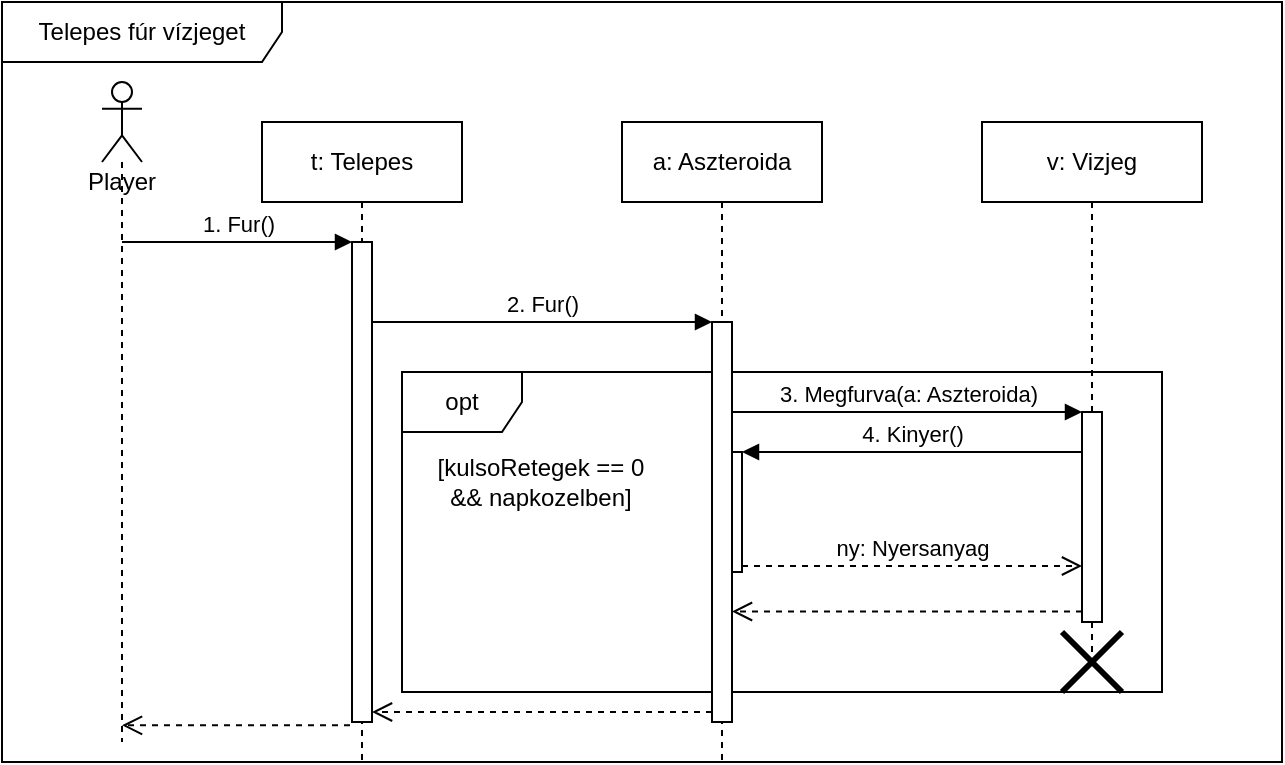 <mxfile version="14.4.4" type="github" pages="3">
  <diagram name="vizjeg" id="13e1069c-82ec-6db2-03f1-153e76fe0fe0">
    <mxGraphModel dx="1031" dy="641" grid="1" gridSize="10" guides="1" tooltips="1" connect="1" arrows="1" fold="1" page="1" pageScale="1" pageWidth="1100" pageHeight="850" background="#ffffff" math="0" shadow="0">
      <root>
        <mxCell id="0" />
        <mxCell id="1" parent="0" />
        <mxCell id="8bqFY7UUH3lUDRtA-rW4-1" value="Telepes fúr vízjeget" style="shape=umlFrame;whiteSpace=wrap;html=1;width=140;height=30;" parent="1" vertex="1">
          <mxGeometry x="90" y="170" width="640" height="380" as="geometry" />
        </mxCell>
        <mxCell id="2EFi5b2AVPdqqkM5yJUt-1" value="" style="group" vertex="1" connectable="0" parent="1">
          <mxGeometry x="290" y="355" width="380" height="160" as="geometry" />
        </mxCell>
        <mxCell id="8bqFY7UUH3lUDRtA-rW4-2" value="opt" style="shape=umlFrame;whiteSpace=wrap;html=1;" parent="2EFi5b2AVPdqqkM5yJUt-1" vertex="1">
          <mxGeometry width="380" height="160" as="geometry" />
        </mxCell>
        <mxCell id="8bqFY7UUH3lUDRtA-rW4-14" value="[kulsoRetegek == 0 &amp;amp;&amp;amp; napkozelben]" style="text;html=1;strokeColor=none;fillColor=none;align=center;verticalAlign=middle;whiteSpace=wrap;rounded=0;" parent="2EFi5b2AVPdqqkM5yJUt-1" vertex="1">
          <mxGeometry x="10" y="40" width="119.429" height="30" as="geometry" />
        </mxCell>
        <mxCell id="2EFi5b2AVPdqqkM5yJUt-6" value="" style="html=1;points=[];perimeter=orthogonalPerimeter;" vertex="1" parent="2EFi5b2AVPdqqkM5yJUt-1">
          <mxGeometry x="160" y="40" width="10" height="60" as="geometry" />
        </mxCell>
        <mxCell id="8bqFY7UUH3lUDRtA-rW4-3" value="t: Telepes" style="shape=umlLifeline;perimeter=lifelinePerimeter;whiteSpace=wrap;html=1;container=1;collapsible=0;recursiveResize=0;outlineConnect=0;" parent="1" vertex="1">
          <mxGeometry x="220" y="230" width="100" height="320" as="geometry" />
        </mxCell>
        <mxCell id="8bqFY7UUH3lUDRtA-rW4-4" value="" style="html=1;points=[];perimeter=orthogonalPerimeter;" parent="8bqFY7UUH3lUDRtA-rW4-3" vertex="1">
          <mxGeometry x="45" y="60" width="10" height="240" as="geometry" />
        </mxCell>
        <mxCell id="8bqFY7UUH3lUDRtA-rW4-5" value="1. Fur()" style="html=1;verticalAlign=bottom;endArrow=block;entryX=0;entryY=0;" parent="8bqFY7UUH3lUDRtA-rW4-3" target="8bqFY7UUH3lUDRtA-rW4-4" edge="1">
          <mxGeometry relative="1" as="geometry">
            <mxPoint x="-70" y="60" as="sourcePoint" />
          </mxGeometry>
        </mxCell>
        <mxCell id="8bqFY7UUH3lUDRtA-rW4-6" value="a: Aszteroida" style="shape=umlLifeline;perimeter=lifelinePerimeter;whiteSpace=wrap;html=1;container=1;collapsible=0;recursiveResize=0;outlineConnect=0;" parent="1" vertex="1">
          <mxGeometry x="400" y="230" width="100" height="320" as="geometry" />
        </mxCell>
        <mxCell id="8bqFY7UUH3lUDRtA-rW4-7" value="" style="html=1;points=[];perimeter=orthogonalPerimeter;" parent="8bqFY7UUH3lUDRtA-rW4-6" vertex="1">
          <mxGeometry x="45" y="100" width="10" height="200" as="geometry" />
        </mxCell>
        <mxCell id="8bqFY7UUH3lUDRtA-rW4-8" value="2. Fur()" style="html=1;verticalAlign=bottom;endArrow=block;entryX=0;entryY=0;" parent="1" source="8bqFY7UUH3lUDRtA-rW4-4" target="8bqFY7UUH3lUDRtA-rW4-7" edge="1">
          <mxGeometry relative="1" as="geometry">
            <mxPoint x="275" y="480" as="sourcePoint" />
          </mxGeometry>
        </mxCell>
        <mxCell id="8bqFY7UUH3lUDRtA-rW4-9" value="" style="html=1;verticalAlign=bottom;endArrow=open;dashed=1;endSize=8;exitX=0;exitY=0.975;exitDx=0;exitDy=0;exitPerimeter=0;" parent="1" source="8bqFY7UUH3lUDRtA-rW4-7" target="8bqFY7UUH3lUDRtA-rW4-4" edge="1">
          <mxGeometry x="0.022" y="54" relative="1" as="geometry">
            <mxPoint x="270" y="576" as="targetPoint" />
            <mxPoint as="offset" />
          </mxGeometry>
        </mxCell>
        <mxCell id="8bqFY7UUH3lUDRtA-rW4-10" value="v: Vizjeg" style="shape=umlLifeline;perimeter=lifelinePerimeter;whiteSpace=wrap;html=1;container=1;collapsible=0;recursiveResize=0;outlineConnect=0;" parent="1" vertex="1">
          <mxGeometry x="580" y="230" width="110" height="270" as="geometry" />
        </mxCell>
        <mxCell id="8bqFY7UUH3lUDRtA-rW4-11" value="" style="html=1;points=[];perimeter=orthogonalPerimeter;" parent="8bqFY7UUH3lUDRtA-rW4-10" vertex="1">
          <mxGeometry x="50" y="145" width="10" height="105" as="geometry" />
        </mxCell>
        <mxCell id="2EFi5b2AVPdqqkM5yJUt-9" value="" style="shape=umlDestroy;whiteSpace=wrap;html=1;strokeWidth=3;" vertex="1" parent="8bqFY7UUH3lUDRtA-rW4-10">
          <mxGeometry x="40" y="255" width="30" height="30" as="geometry" />
        </mxCell>
        <mxCell id="8bqFY7UUH3lUDRtA-rW4-12" value="3. Megfurva(a: Aszteroida)" style="html=1;verticalAlign=bottom;endArrow=block;entryX=0;entryY=0;" parent="1" source="8bqFY7UUH3lUDRtA-rW4-7" target="8bqFY7UUH3lUDRtA-rW4-11" edge="1">
          <mxGeometry relative="1" as="geometry">
            <mxPoint x="529.5" y="510" as="sourcePoint" />
          </mxGeometry>
        </mxCell>
        <mxCell id="8bqFY7UUH3lUDRtA-rW4-13" value="" style="html=1;verticalAlign=bottom;endArrow=open;dashed=1;endSize=8;exitX=0;exitY=0.95;" parent="1" source="8bqFY7UUH3lUDRtA-rW4-11" target="8bqFY7UUH3lUDRtA-rW4-7" edge="1">
          <mxGeometry x="-0.093" y="52" relative="1" as="geometry">
            <mxPoint x="530" y="547" as="targetPoint" />
            <mxPoint as="offset" />
          </mxGeometry>
        </mxCell>
        <mxCell id="8bqFY7UUH3lUDRtA-rW4-15" value="Player" style="shape=umlLifeline;participant=umlActor;perimeter=lifelinePerimeter;whiteSpace=wrap;html=1;container=1;collapsible=0;recursiveResize=0;verticalAlign=top;spacingTop=36;outlineConnect=0;" parent="1" vertex="1">
          <mxGeometry x="140" y="210" width="20" height="330" as="geometry" />
        </mxCell>
        <mxCell id="8bqFY7UUH3lUDRtA-rW4-16" value="" style="html=1;verticalAlign=bottom;endArrow=open;dashed=1;endSize=8;exitX=-0.1;exitY=1.007;exitDx=0;exitDy=0;exitPerimeter=0;" parent="1" source="8bqFY7UUH3lUDRtA-rW4-4" target="8bqFY7UUH3lUDRtA-rW4-15" edge="1">
          <mxGeometry x="0.236" y="77" relative="1" as="geometry">
            <mxPoint x="140" y="490" as="targetPoint" />
            <mxPoint as="offset" />
            <mxPoint x="274" y="700" as="sourcePoint" />
            <Array as="points" />
          </mxGeometry>
        </mxCell>
        <mxCell id="2EFi5b2AVPdqqkM5yJUt-7" value="4. Kinyer()" style="html=1;verticalAlign=bottom;endArrow=block;entryX=1;entryY=0;" edge="1" target="2EFi5b2AVPdqqkM5yJUt-6" parent="1" source="8bqFY7UUH3lUDRtA-rW4-11">
          <mxGeometry relative="1" as="geometry">
            <mxPoint x="520" y="395" as="sourcePoint" />
          </mxGeometry>
        </mxCell>
        <mxCell id="2EFi5b2AVPdqqkM5yJUt-8" value="ny: Nyersanyag" style="html=1;verticalAlign=bottom;endArrow=open;dashed=1;endSize=8;exitX=1;exitY=0.95;" edge="1" source="2EFi5b2AVPdqqkM5yJUt-6" parent="1" target="8bqFY7UUH3lUDRtA-rW4-11">
          <mxGeometry relative="1" as="geometry">
            <mxPoint x="520" y="452" as="targetPoint" />
          </mxGeometry>
        </mxCell>
      </root>
    </mxGraphModel>
  </diagram>
  <diagram id="LYxVntFBDKWVJXlRVGpD" name="urán">
    <mxGraphModel dx="1235" dy="769" grid="1" gridSize="10" guides="1" tooltips="1" connect="1" arrows="1" fold="1" page="1" pageScale="1" pageWidth="1169" pageHeight="827" math="0" shadow="0">
      <root>
        <mxCell id="jmFCy8ng7Hv5kdzz33bZ-0" />
        <mxCell id="jmFCy8ng7Hv5kdzz33bZ-1" parent="jmFCy8ng7Hv5kdzz33bZ-0" />
        <mxCell id="zxYIpDab9cN8d_UvFNXW-0" value="Telepes fúr uránt" style="shape=umlFrame;whiteSpace=wrap;html=1;width=140;height=30;" vertex="1" parent="jmFCy8ng7Hv5kdzz33bZ-1">
          <mxGeometry y="170" width="1160" height="380" as="geometry" />
        </mxCell>
        <mxCell id="xoxjQeqoe-xvJH09MFXl-0" value="" style="group" vertex="1" connectable="0" parent="jmFCy8ng7Hv5kdzz33bZ-1">
          <mxGeometry x="150" y="355" width="350" height="175" as="geometry" />
        </mxCell>
        <mxCell id="zxYIpDab9cN8d_UvFNXW-1" value="opt" style="shape=umlFrame;whiteSpace=wrap;html=1;" vertex="1" parent="xoxjQeqoe-xvJH09MFXl-0">
          <mxGeometry width="350" height="175" as="geometry" />
        </mxCell>
        <mxCell id="zxYIpDab9cN8d_UvFNXW-13" value="[kulsoRetegek == 0 &amp;amp;&amp;amp; napkozelben]" style="text;html=1;strokeColor=none;fillColor=none;align=center;verticalAlign=middle;whiteSpace=wrap;rounded=0;" vertex="1" parent="xoxjQeqoe-xvJH09MFXl-0">
          <mxGeometry x="10" y="37.121" width="110" height="50" as="geometry" />
        </mxCell>
        <mxCell id="xoxjQeqoe-xvJH09MFXl-1" value="" style="html=1;points=[];perimeter=orthogonalPerimeter;" vertex="1" parent="xoxjQeqoe-xvJH09MFXl-0">
          <mxGeometry x="130" y="45" width="10" height="105" as="geometry" />
        </mxCell>
        <mxCell id="zxYIpDab9cN8d_UvFNXW-2" value="t: Telepes" style="shape=umlLifeline;perimeter=lifelinePerimeter;whiteSpace=wrap;html=1;container=1;collapsible=0;recursiveResize=0;outlineConnect=0;" vertex="1" parent="jmFCy8ng7Hv5kdzz33bZ-1">
          <mxGeometry x="80" y="230" width="100" height="320" as="geometry" />
        </mxCell>
        <mxCell id="zxYIpDab9cN8d_UvFNXW-3" value="" style="html=1;points=[];perimeter=orthogonalPerimeter;" vertex="1" parent="zxYIpDab9cN8d_UvFNXW-2">
          <mxGeometry x="45" y="60" width="10" height="250" as="geometry" />
        </mxCell>
        <mxCell id="zxYIpDab9cN8d_UvFNXW-5" value="a: Aszteroida" style="shape=umlLifeline;perimeter=lifelinePerimeter;whiteSpace=wrap;html=1;container=1;collapsible=0;recursiveResize=0;outlineConnect=0;" vertex="1" parent="jmFCy8ng7Hv5kdzz33bZ-1">
          <mxGeometry x="230" y="230" width="100" height="320" as="geometry" />
        </mxCell>
        <mxCell id="zxYIpDab9cN8d_UvFNXW-6" value="" style="html=1;points=[];perimeter=orthogonalPerimeter;" vertex="1" parent="zxYIpDab9cN8d_UvFNXW-5">
          <mxGeometry x="45" y="100" width="10" height="210" as="geometry" />
        </mxCell>
        <mxCell id="zxYIpDab9cN8d_UvFNXW-7" value="2. Fur()" style="html=1;verticalAlign=bottom;endArrow=block;entryX=0;entryY=0;" edge="1" parent="jmFCy8ng7Hv5kdzz33bZ-1" source="zxYIpDab9cN8d_UvFNXW-3" target="zxYIpDab9cN8d_UvFNXW-6">
          <mxGeometry relative="1" as="geometry">
            <mxPoint x="165" y="480" as="sourcePoint" />
          </mxGeometry>
        </mxCell>
        <mxCell id="zxYIpDab9cN8d_UvFNXW-8" value="" style="html=1;verticalAlign=bottom;endArrow=open;dashed=1;endSize=8;exitX=-0.11;exitY=0.989;exitDx=0;exitDy=0;exitPerimeter=0;" edge="1" parent="jmFCy8ng7Hv5kdzz33bZ-1" source="zxYIpDab9cN8d_UvFNXW-6" target="zxYIpDab9cN8d_UvFNXW-3">
          <mxGeometry x="0.022" y="54" relative="1" as="geometry">
            <mxPoint x="160" y="576" as="targetPoint" />
            <mxPoint as="offset" />
          </mxGeometry>
        </mxCell>
        <mxCell id="zxYIpDab9cN8d_UvFNXW-9" value="u: Uran" style="shape=umlLifeline;perimeter=lifelinePerimeter;whiteSpace=wrap;html=1;container=1;collapsible=0;recursiveResize=0;outlineConnect=0;" vertex="1" parent="jmFCy8ng7Hv5kdzz33bZ-1">
          <mxGeometry x="350" y="230" width="110" height="320" as="geometry" />
        </mxCell>
        <mxCell id="zxYIpDab9cN8d_UvFNXW-10" value="" style="html=1;points=[];perimeter=orthogonalPerimeter;" vertex="1" parent="zxYIpDab9cN8d_UvFNXW-9">
          <mxGeometry x="50" y="145" width="10" height="145" as="geometry" />
        </mxCell>
        <mxCell id="zxYIpDab9cN8d_UvFNXW-11" value="3. Megfurva()" style="html=1;verticalAlign=bottom;endArrow=block;entryX=0;entryY=0;" edge="1" parent="jmFCy8ng7Hv5kdzz33bZ-1" source="zxYIpDab9cN8d_UvFNXW-6" target="zxYIpDab9cN8d_UvFNXW-10">
          <mxGeometry relative="1" as="geometry">
            <mxPoint x="419.5" y="510" as="sourcePoint" />
          </mxGeometry>
        </mxCell>
        <mxCell id="zxYIpDab9cN8d_UvFNXW-12" value="" style="html=1;verticalAlign=bottom;endArrow=open;dashed=1;endSize=8;exitX=0;exitY=0.95;" edge="1" parent="jmFCy8ng7Hv5kdzz33bZ-1" source="zxYIpDab9cN8d_UvFNXW-10" target="zxYIpDab9cN8d_UvFNXW-6">
          <mxGeometry x="-0.093" y="52" relative="1" as="geometry">
            <mxPoint x="420" y="547" as="targetPoint" />
            <mxPoint as="offset" />
          </mxGeometry>
        </mxCell>
        <mxCell id="zxYIpDab9cN8d_UvFNXW-14" value="Player" style="shape=umlLifeline;participant=umlActor;perimeter=lifelinePerimeter;whiteSpace=wrap;html=1;container=1;collapsible=0;recursiveResize=0;verticalAlign=top;spacingTop=36;outlineConnect=0;" vertex="1" parent="jmFCy8ng7Hv5kdzz33bZ-1">
          <mxGeometry x="30" y="210" width="20" height="330" as="geometry" />
        </mxCell>
        <mxCell id="zxYIpDab9cN8d_UvFNXW-15" value="" style="html=1;verticalAlign=bottom;endArrow=open;dashed=1;endSize=8;exitX=-0.1;exitY=1.007;exitDx=0;exitDy=0;exitPerimeter=0;" edge="1" parent="jmFCy8ng7Hv5kdzz33bZ-1" source="zxYIpDab9cN8d_UvFNXW-3" target="zxYIpDab9cN8d_UvFNXW-14">
          <mxGeometry x="0.236" y="77" relative="1" as="geometry">
            <mxPoint x="30" y="490" as="targetPoint" />
            <mxPoint as="offset" />
            <mxPoint x="164" y="700" as="sourcePoint" />
            <Array as="points" />
          </mxGeometry>
        </mxCell>
        <mxCell id="zxYIpDab9cN8d_UvFNXW-4" value="1. Fur()" style="html=1;verticalAlign=bottom;endArrow=block;entryX=0;entryY=0;" edge="1" parent="jmFCy8ng7Hv5kdzz33bZ-1" target="zxYIpDab9cN8d_UvFNXW-3" source="zxYIpDab9cN8d_UvFNXW-14">
          <mxGeometry relative="1" as="geometry">
            <mxPoint x="10" y="290" as="sourcePoint" />
          </mxGeometry>
        </mxCell>
        <mxCell id="xoxjQeqoe-xvJH09MFXl-2" value="Robban()" style="html=1;verticalAlign=bottom;endArrow=block;exitX=-0.128;exitY=0.175;exitDx=0;exitDy=0;exitPerimeter=0;" edge="1" parent="jmFCy8ng7Hv5kdzz33bZ-1" source="zxYIpDab9cN8d_UvFNXW-10">
          <mxGeometry relative="1" as="geometry">
            <mxPoint x="350" y="392.12" as="sourcePoint" />
            <mxPoint x="290" y="400" as="targetPoint" />
            <mxPoint as="offset" />
          </mxGeometry>
        </mxCell>
        <mxCell id="xoxjQeqoe-xvJH09MFXl-3" value="return" style="html=1;verticalAlign=bottom;endArrow=open;dashed=1;endSize=8;exitX=1;exitY=0.95;" edge="1" source="xoxjQeqoe-xvJH09MFXl-1" parent="jmFCy8ng7Hv5kdzz33bZ-1" target="zxYIpDab9cN8d_UvFNXW-10">
          <mxGeometry relative="1" as="geometry">
            <mxPoint x="350" y="449.12" as="targetPoint" />
          </mxGeometry>
        </mxCell>
        <mxCell id="xoxjQeqoe-xvJH09MFXl-4" value="t2: Telepes" style="shape=umlLifeline;perimeter=lifelinePerimeter;whiteSpace=wrap;html=1;container=1;collapsible=0;recursiveResize=0;outlineConnect=0;" vertex="1" parent="jmFCy8ng7Hv5kdzz33bZ-1">
          <mxGeometry x="520" y="230" width="100" height="300" as="geometry" />
        </mxCell>
        <mxCell id="xoxjQeqoe-xvJH09MFXl-5" value="r: Robot" style="shape=umlLifeline;perimeter=lifelinePerimeter;whiteSpace=wrap;html=1;container=1;collapsible=0;recursiveResize=0;outlineConnect=0;" vertex="1" parent="jmFCy8ng7Hv5kdzz33bZ-1">
          <mxGeometry x="640" y="230" width="100" height="300" as="geometry" />
        </mxCell>
        <mxCell id="xoxjQeqoe-xvJH09MFXl-6" value="tp1: Teleportkapu" style="shape=umlLifeline;perimeter=lifelinePerimeter;whiteSpace=wrap;html=1;container=1;collapsible=0;recursiveResize=0;outlineConnect=0;" vertex="1" parent="jmFCy8ng7Hv5kdzz33bZ-1">
          <mxGeometry x="760" y="230" width="100" height="300" as="geometry" />
        </mxCell>
        <mxCell id="xoxjQeqoe-xvJH09MFXl-7" value="tp2: Telepportkapu" style="shape=umlLifeline;perimeter=lifelinePerimeter;whiteSpace=wrap;html=1;container=1;collapsible=0;recursiveResize=0;outlineConnect=0;" vertex="1" parent="jmFCy8ng7Hv5kdzz33bZ-1">
          <mxGeometry x="880" y="230" width="120" height="300" as="geometry" />
        </mxCell>
      </root>
    </mxGraphModel>
  </diagram>
  <diagram id="CDpCEDxQ0OrWF1zA0EX5" name="general">
    <mxGraphModel dx="1237" dy="769" grid="1" gridSize="10" guides="1" tooltips="1" connect="1" arrows="1" fold="1" page="1" pageScale="1" pageWidth="1169" pageHeight="827" math="0" shadow="0">
      <root>
        <mxCell id="xroRfhQLQv70-I8TeShX-0" />
        <mxCell id="xroRfhQLQv70-I8TeShX-1" parent="xroRfhQLQv70-I8TeShX-0" />
        <mxCell id="YGFzv0T0JZMLWO8J6dj3-0" value="Telepes fúr standard" style="shape=umlFrame;whiteSpace=wrap;html=1;width=140;height=30;" vertex="1" parent="xroRfhQLQv70-I8TeShX-1">
          <mxGeometry x="100" y="150" width="730" height="380" as="geometry" />
        </mxCell>
        <mxCell id="YGFzv0T0JZMLWO8J6dj3-1" value="opt" style="shape=umlFrame;whiteSpace=wrap;html=1;" vertex="1" parent="xroRfhQLQv70-I8TeShX-1">
          <mxGeometry x="410" y="335" width="350" height="70" as="geometry" />
        </mxCell>
        <mxCell id="YGFzv0T0JZMLWO8J6dj3-2" value="t: Telepes" style="shape=umlLifeline;perimeter=lifelinePerimeter;whiteSpace=wrap;html=1;container=1;collapsible=0;recursiveResize=0;outlineConnect=0;" vertex="1" parent="xroRfhQLQv70-I8TeShX-1">
          <mxGeometry x="230" y="210" width="100" height="320" as="geometry" />
        </mxCell>
        <mxCell id="YGFzv0T0JZMLWO8J6dj3-3" value="" style="html=1;points=[];perimeter=orthogonalPerimeter;" vertex="1" parent="YGFzv0T0JZMLWO8J6dj3-2">
          <mxGeometry x="45" y="60" width="10" height="200" as="geometry" />
        </mxCell>
        <mxCell id="YGFzv0T0JZMLWO8J6dj3-4" value="1. Fur()" style="html=1;verticalAlign=bottom;endArrow=block;entryX=0;entryY=0;" edge="1" parent="YGFzv0T0JZMLWO8J6dj3-2" target="YGFzv0T0JZMLWO8J6dj3-3">
          <mxGeometry relative="1" as="geometry">
            <mxPoint x="-70" y="60" as="sourcePoint" />
          </mxGeometry>
        </mxCell>
        <mxCell id="YGFzv0T0JZMLWO8J6dj3-5" value="a: Aszteroida" style="shape=umlLifeline;perimeter=lifelinePerimeter;whiteSpace=wrap;html=1;container=1;collapsible=0;recursiveResize=0;outlineConnect=0;" vertex="1" parent="xroRfhQLQv70-I8TeShX-1">
          <mxGeometry x="490" y="210" width="100" height="320" as="geometry" />
        </mxCell>
        <mxCell id="YGFzv0T0JZMLWO8J6dj3-6" value="" style="html=1;points=[];perimeter=orthogonalPerimeter;" vertex="1" parent="YGFzv0T0JZMLWO8J6dj3-5">
          <mxGeometry x="45" y="100" width="10" height="130" as="geometry" />
        </mxCell>
        <mxCell id="YGFzv0T0JZMLWO8J6dj3-7" value="2. Fur()" style="html=1;verticalAlign=bottom;endArrow=block;entryX=0;entryY=0;" edge="1" parent="xroRfhQLQv70-I8TeShX-1" source="YGFzv0T0JZMLWO8J6dj3-3" target="YGFzv0T0JZMLWO8J6dj3-6">
          <mxGeometry relative="1" as="geometry">
            <mxPoint x="285" y="460" as="sourcePoint" />
          </mxGeometry>
        </mxCell>
        <mxCell id="YGFzv0T0JZMLWO8J6dj3-8" value="" style="html=1;verticalAlign=bottom;endArrow=open;dashed=1;endSize=8;exitX=0;exitY=0.95;" edge="1" parent="xroRfhQLQv70-I8TeShX-1" source="YGFzv0T0JZMLWO8J6dj3-6" target="YGFzv0T0JZMLWO8J6dj3-3">
          <mxGeometry x="0.022" y="54" relative="1" as="geometry">
            <mxPoint x="280" y="556" as="targetPoint" />
            <mxPoint as="offset" />
          </mxGeometry>
        </mxCell>
        <mxCell id="YGFzv0T0JZMLWO8J6dj3-9" value="uran: Nyersanyag" style="shape=umlLifeline;perimeter=lifelinePerimeter;whiteSpace=wrap;html=1;container=1;collapsible=0;recursiveResize=0;outlineConnect=0;" vertex="1" parent="xroRfhQLQv70-I8TeShX-1">
          <mxGeometry x="690" y="210" width="110" height="320" as="geometry" />
        </mxCell>
        <mxCell id="YGFzv0T0JZMLWO8J6dj3-10" value="" style="html=1;points=[];perimeter=orthogonalPerimeter;" vertex="1" parent="YGFzv0T0JZMLWO8J6dj3-9">
          <mxGeometry x="50" y="145" width="10" height="40" as="geometry" />
        </mxCell>
        <mxCell id="YGFzv0T0JZMLWO8J6dj3-11" value="3. Megfurva()" style="html=1;verticalAlign=bottom;endArrow=block;entryX=0;entryY=0;" edge="1" parent="xroRfhQLQv70-I8TeShX-1" source="YGFzv0T0JZMLWO8J6dj3-6" target="YGFzv0T0JZMLWO8J6dj3-10">
          <mxGeometry relative="1" as="geometry">
            <mxPoint x="539.5" y="490" as="sourcePoint" />
          </mxGeometry>
        </mxCell>
        <mxCell id="YGFzv0T0JZMLWO8J6dj3-12" value="" style="html=1;verticalAlign=bottom;endArrow=open;dashed=1;endSize=8;exitX=0;exitY=0.95;" edge="1" parent="xroRfhQLQv70-I8TeShX-1" source="YGFzv0T0JZMLWO8J6dj3-10" target="YGFzv0T0JZMLWO8J6dj3-6">
          <mxGeometry x="-0.093" y="52" relative="1" as="geometry">
            <mxPoint x="540" y="527" as="targetPoint" />
            <mxPoint as="offset" />
          </mxGeometry>
        </mxCell>
        <mxCell id="YGFzv0T0JZMLWO8J6dj3-13" value="[kulsoRetegek == 0 &amp;amp;&amp;amp; napkozelben]" style="text;html=1;strokeColor=none;fillColor=none;align=center;verticalAlign=middle;whiteSpace=wrap;rounded=0;" vertex="1" parent="xroRfhQLQv70-I8TeShX-1">
          <mxGeometry x="420" y="370" width="110" height="20" as="geometry" />
        </mxCell>
        <mxCell id="YGFzv0T0JZMLWO8J6dj3-14" value="Player" style="shape=umlLifeline;participant=umlActor;perimeter=lifelinePerimeter;whiteSpace=wrap;html=1;container=1;collapsible=0;recursiveResize=0;verticalAlign=top;spacingTop=36;outlineConnect=0;" vertex="1" parent="xroRfhQLQv70-I8TeShX-1">
          <mxGeometry x="150" y="190" width="20" height="300" as="geometry" />
        </mxCell>
        <mxCell id="YGFzv0T0JZMLWO8J6dj3-15" value="" style="html=1;verticalAlign=bottom;endArrow=open;dashed=1;endSize=8;exitX=-0.1;exitY=1.007;exitDx=0;exitDy=0;exitPerimeter=0;" edge="1" parent="xroRfhQLQv70-I8TeShX-1" source="YGFzv0T0JZMLWO8J6dj3-3" target="YGFzv0T0JZMLWO8J6dj3-14">
          <mxGeometry x="0.236" y="77" relative="1" as="geometry">
            <mxPoint x="150" y="470" as="targetPoint" />
            <mxPoint as="offset" />
            <mxPoint x="284" y="680" as="sourcePoint" />
            <Array as="points" />
          </mxGeometry>
        </mxCell>
        <mxCell id="YGFzv0T0JZMLWO8J6dj3-18" value="Kell vagy nem?" style="shape=callout;whiteSpace=wrap;html=1;perimeter=calloutPerimeter;" vertex="1" parent="xroRfhQLQv70-I8TeShX-1">
          <mxGeometry x="250" y="30" width="120" height="80" as="geometry" />
        </mxCell>
      </root>
    </mxGraphModel>
  </diagram>
</mxfile>
